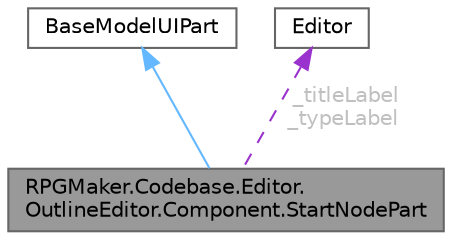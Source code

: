 digraph "RPGMaker.Codebase.Editor.OutlineEditor.Component.StartNodePart"
{
 // LATEX_PDF_SIZE
  bgcolor="transparent";
  edge [fontname=Helvetica,fontsize=10,labelfontname=Helvetica,labelfontsize=10];
  node [fontname=Helvetica,fontsize=10,shape=box,height=0.2,width=0.4];
  Node1 [id="Node000001",label="RPGMaker.Codebase.Editor.\lOutlineEditor.Component.StartNodePart",height=0.2,width=0.4,color="gray40", fillcolor="grey60", style="filled", fontcolor="black",tooltip="😁 開始ノード部品"];
  Node2 -> Node1 [id="edge1_Node000001_Node000002",dir="back",color="steelblue1",style="solid",tooltip=" "];
  Node2 [id="Node000002",label="BaseModelUIPart",height=0.2,width=0.4,color="gray40", fillcolor="white", style="filled",tooltip=" "];
  Node3 -> Node1 [id="edge2_Node000001_Node000003",dir="back",color="darkorchid3",style="dashed",tooltip=" ",label=" _titleLabel\n_typeLabel",fontcolor="grey" ];
  Node3 [id="Node000003",label="Editor",height=0.2,width=0.4,color="gray40", fillcolor="white", style="filled",tooltip=" "];
}
